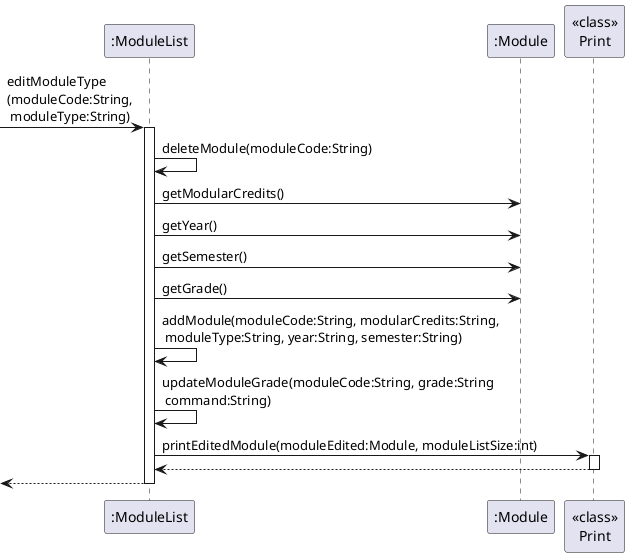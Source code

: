 @startuml
participant ":ModuleList" as ML
participant ":Module" as Mod
participant "<<class>>\nPrint" as Print

[->ML : editModuleType\n(moduleCode:String,\n moduleType:String)
 activate ML
        ML -> ML: deleteModule(moduleCode:String)
        ML -> Mod: getModularCredits()
        ML -> Mod: getYear()
        ML -> Mod: getSemester()
        ML -> Mod: getGrade()

        ML -> ML: addModule(moduleCode:String, modularCredits:String,\n moduleType:String, year:String, semester:String)
        ML -> ML: updateModuleGrade(moduleCode:String, grade:String \n command:String)
        ML -> Print : printEditedModule(moduleEdited:Module, moduleListSize:int)
        activate Print
        Print --> ML
        deactivate Print
ML-->[
deactivate ML
@enduml